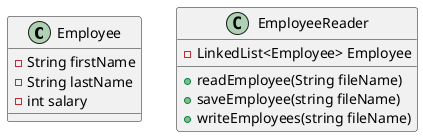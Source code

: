 @startuml

class Employee {
    -String firstName
    -String lastName
    -int salary
}

class EmployeeReader {
    -LinkedList<Employee> Employee

    +readEmployee(String fileName)
    +saveEmployee(string fileName)
    +writeEmployees(string fileName)

}

@enduml